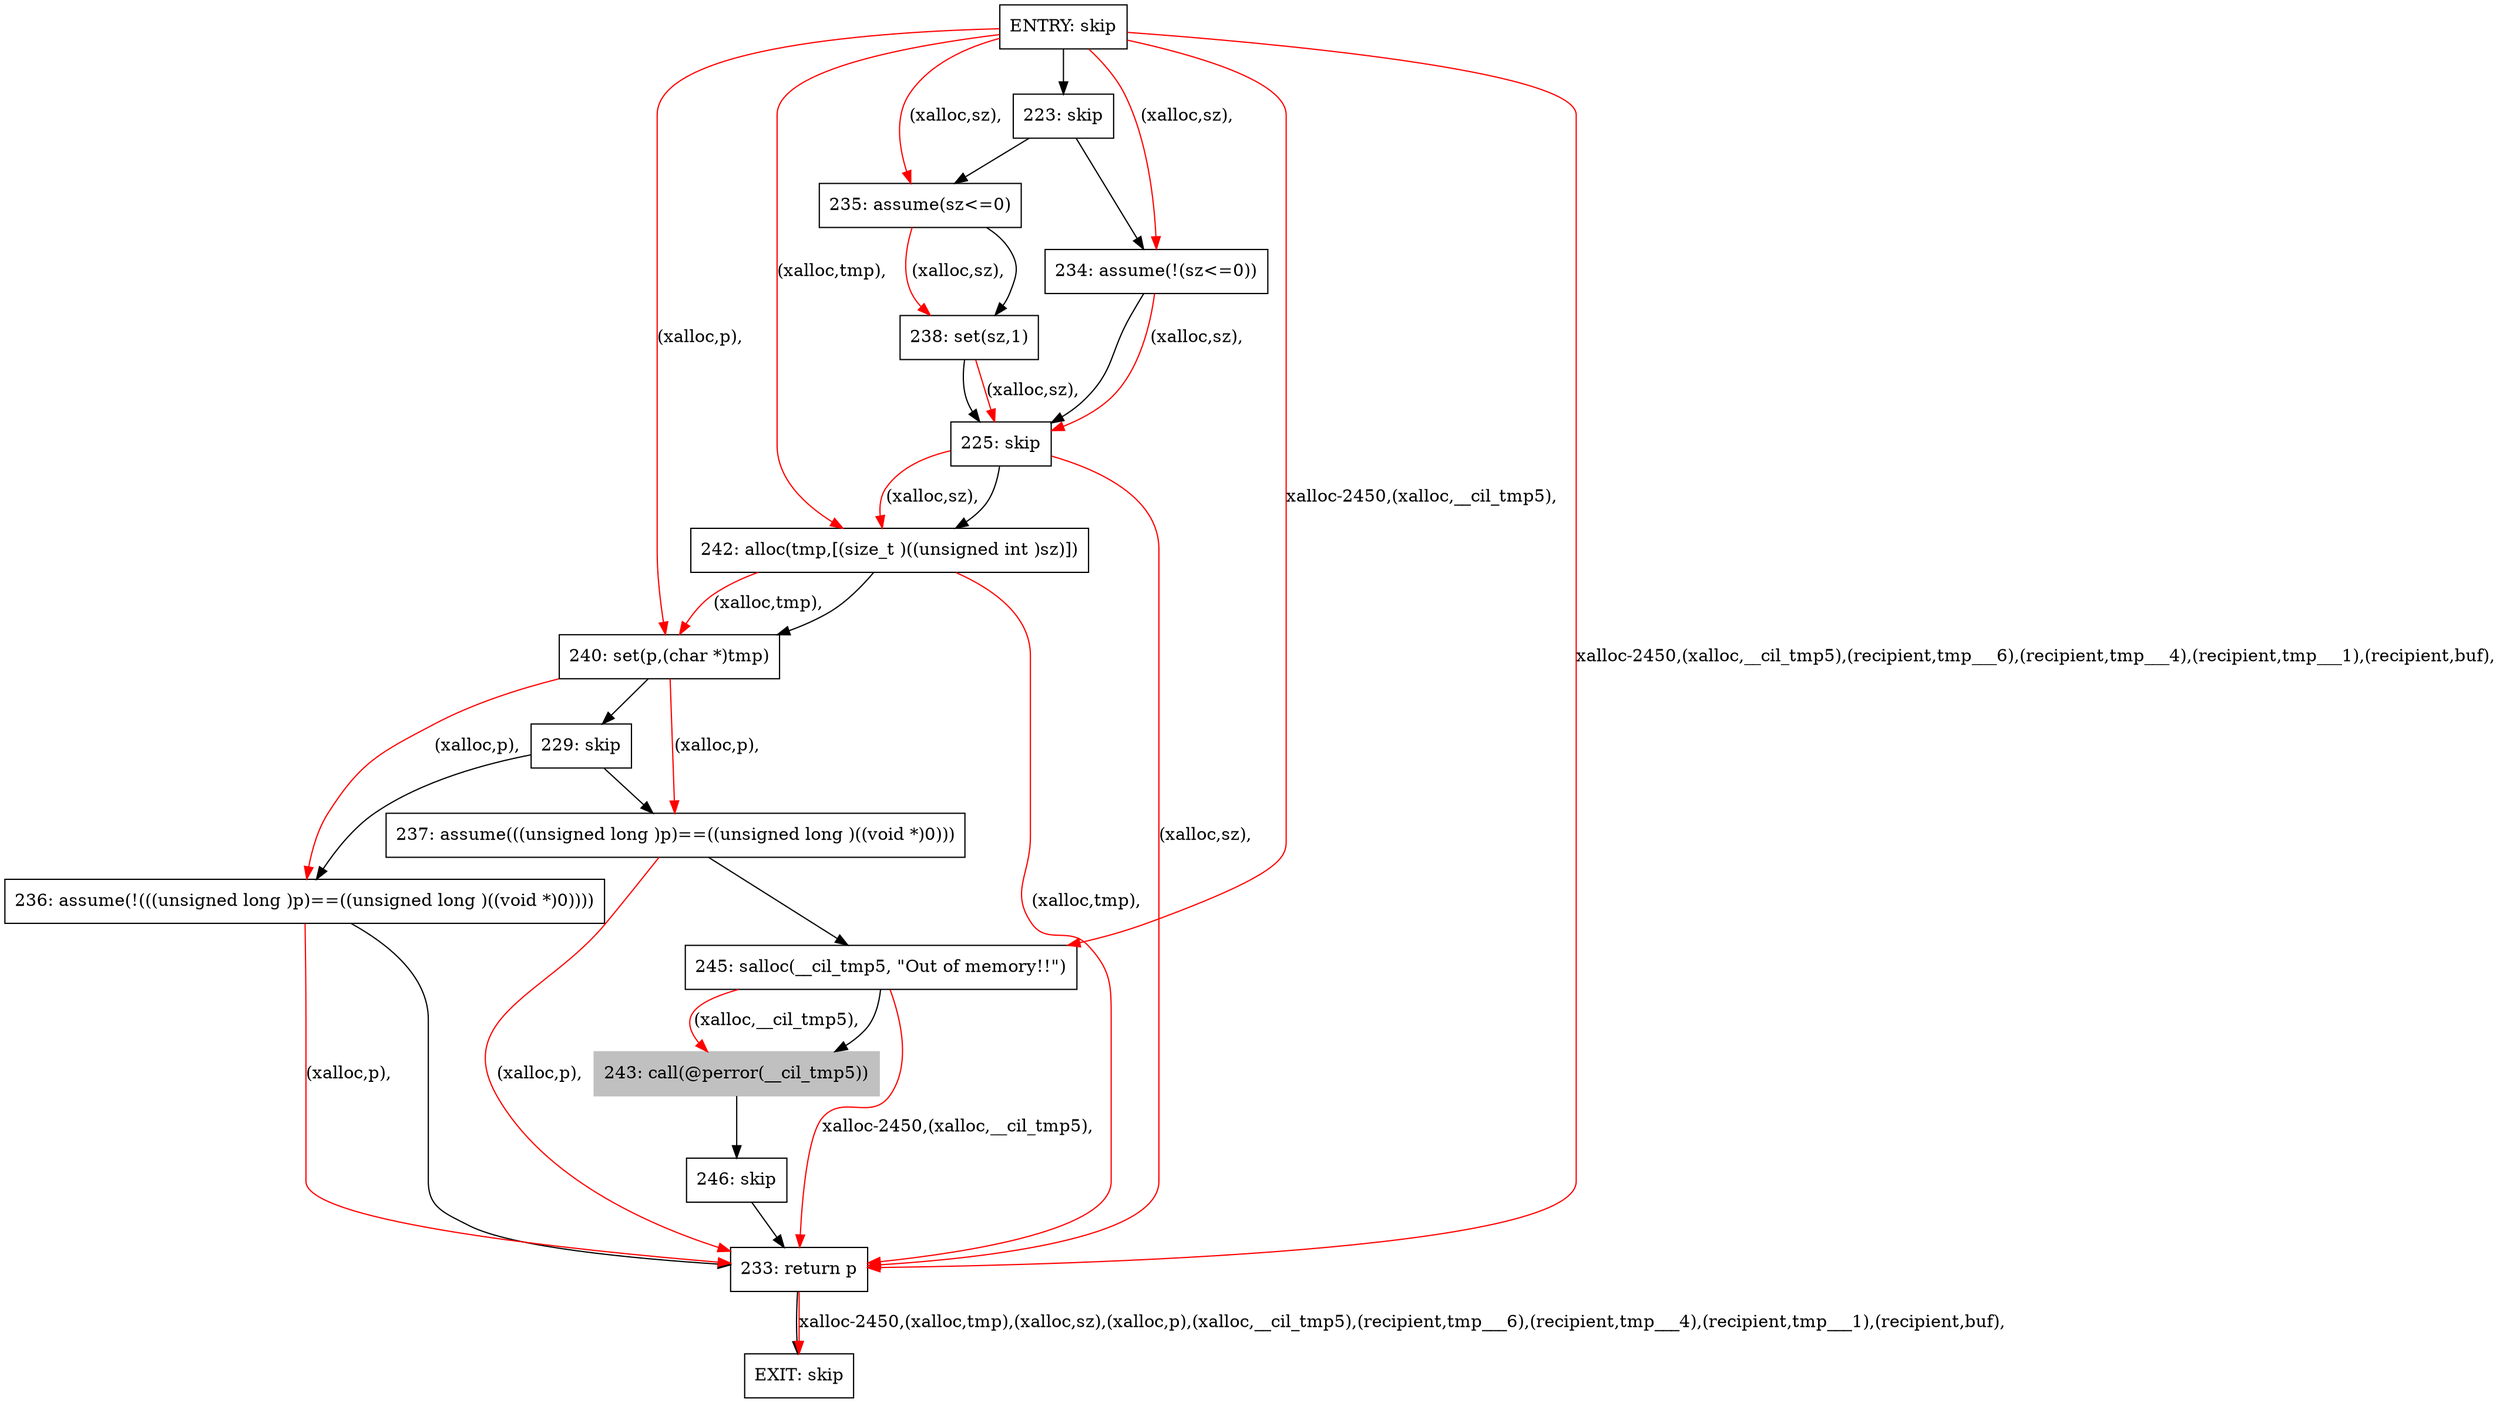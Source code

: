 digraph xalloc {
{
node [shape=box]
246[label="246: skip"]
245[label="245: salloc(__cil_tmp5, \"Out of memory!!\")"]
243[label="243: call(@perror(__cil_tmp5))" style=filled color=grey]
242[label="242: alloc(tmp,[(size_t )((unsigned int )sz)])"]
240[label="240: set(p,(char *)tmp)"]
238[label="238: set(sz,1)"]
237[label="237: assume(((unsigned long )p)==((unsigned long )((void *)0)))"]
236[label="236: assume(!(((unsigned long )p)==((unsigned long )((void *)0))))"]
235[label="235: assume(sz<=0)"]
234[label="234: assume(!(sz<=0))"]
233[label="233: return p"]
229[label="229: skip"]
225[label="225: skip"]
223[label="223: skip"]
EXIT[label="EXIT: skip"]
ENTRY[label="ENTRY: skip"]
}
246 -> 233
245 -> 243
243 -> 246
242 -> 240
240 -> 229
238 -> 225
237 -> 245
236 -> 233
235 -> 238
234 -> 225
233 -> EXIT
229 -> 237
229 -> 236
225 -> 242
223 -> 235
223 -> 234
ENTRY -> 223
245 -> 243 [label="(xalloc,__cil_tmp5)," color=red]
245 -> 233 [label="xalloc-2450,(xalloc,__cil_tmp5)," color=red]
242 -> 240 [label="(xalloc,tmp)," color=red]
242 -> 233 [label="(xalloc,tmp)," color=red]
240 -> 237 [label="(xalloc,p)," color=red]
240 -> 236 [label="(xalloc,p)," color=red]
238 -> 225 [label="(xalloc,sz)," color=red]
237 -> 233 [label="(xalloc,p)," color=red]
236 -> 233 [label="(xalloc,p)," color=red]
235 -> 238 [label="(xalloc,sz)," color=red]
234 -> 225 [label="(xalloc,sz)," color=red]
233 -> EXIT [label="xalloc-2450,(xalloc,tmp),(xalloc,sz),(xalloc,p),(xalloc,__cil_tmp5),(recipient,tmp___6),(recipient,tmp___4),(recipient,tmp___1),(recipient,buf)," color=red]
225 -> 242 [label="(xalloc,sz)," color=red]
225 -> 233 [label="(xalloc,sz)," color=red]
ENTRY -> 245 [label="xalloc-2450,(xalloc,__cil_tmp5)," color=red]
ENTRY -> 242 [label="(xalloc,tmp)," color=red]
ENTRY -> 240 [label="(xalloc,p)," color=red]
ENTRY -> 235 [label="(xalloc,sz)," color=red]
ENTRY -> 234 [label="(xalloc,sz)," color=red]
ENTRY -> 233 [label="xalloc-2450,(xalloc,__cil_tmp5),(recipient,tmp___6),(recipient,tmp___4),(recipient,tmp___1),(recipient,buf)," color=red]
}
